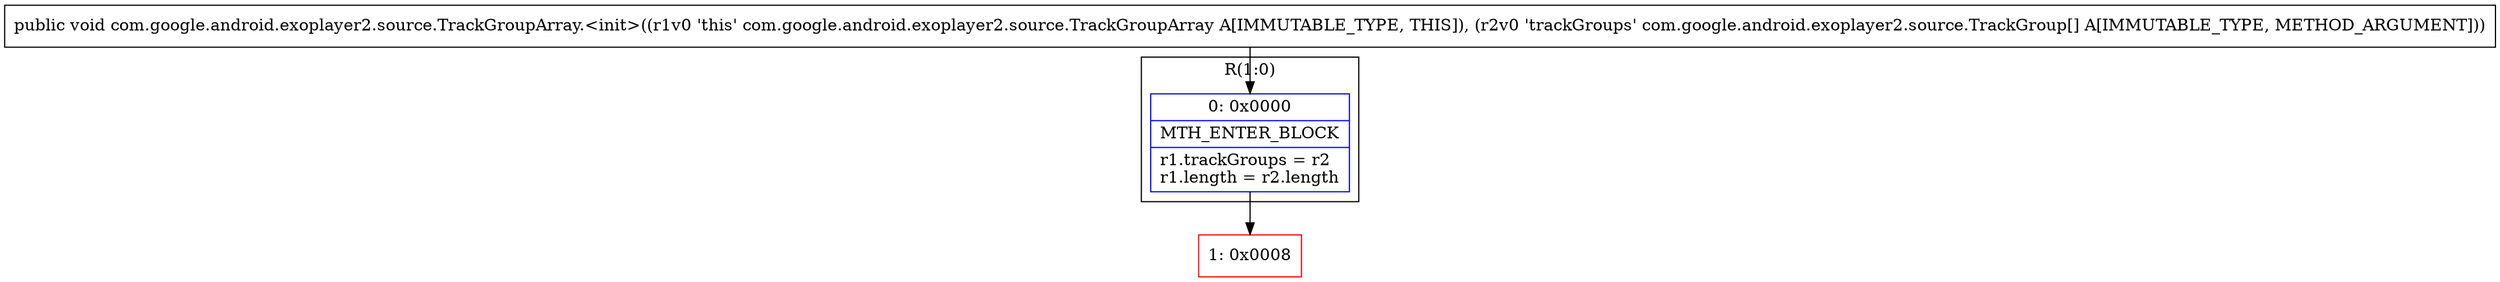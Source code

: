 digraph "CFG forcom.google.android.exoplayer2.source.TrackGroupArray.\<init\>([Lcom\/google\/android\/exoplayer2\/source\/TrackGroup;)V" {
subgraph cluster_Region_35998850 {
label = "R(1:0)";
node [shape=record,color=blue];
Node_0 [shape=record,label="{0\:\ 0x0000|MTH_ENTER_BLOCK\l|r1.trackGroups = r2\lr1.length = r2.length\l}"];
}
Node_1 [shape=record,color=red,label="{1\:\ 0x0008}"];
MethodNode[shape=record,label="{public void com.google.android.exoplayer2.source.TrackGroupArray.\<init\>((r1v0 'this' com.google.android.exoplayer2.source.TrackGroupArray A[IMMUTABLE_TYPE, THIS]), (r2v0 'trackGroups' com.google.android.exoplayer2.source.TrackGroup[] A[IMMUTABLE_TYPE, METHOD_ARGUMENT])) }"];
MethodNode -> Node_0;
Node_0 -> Node_1;
}

